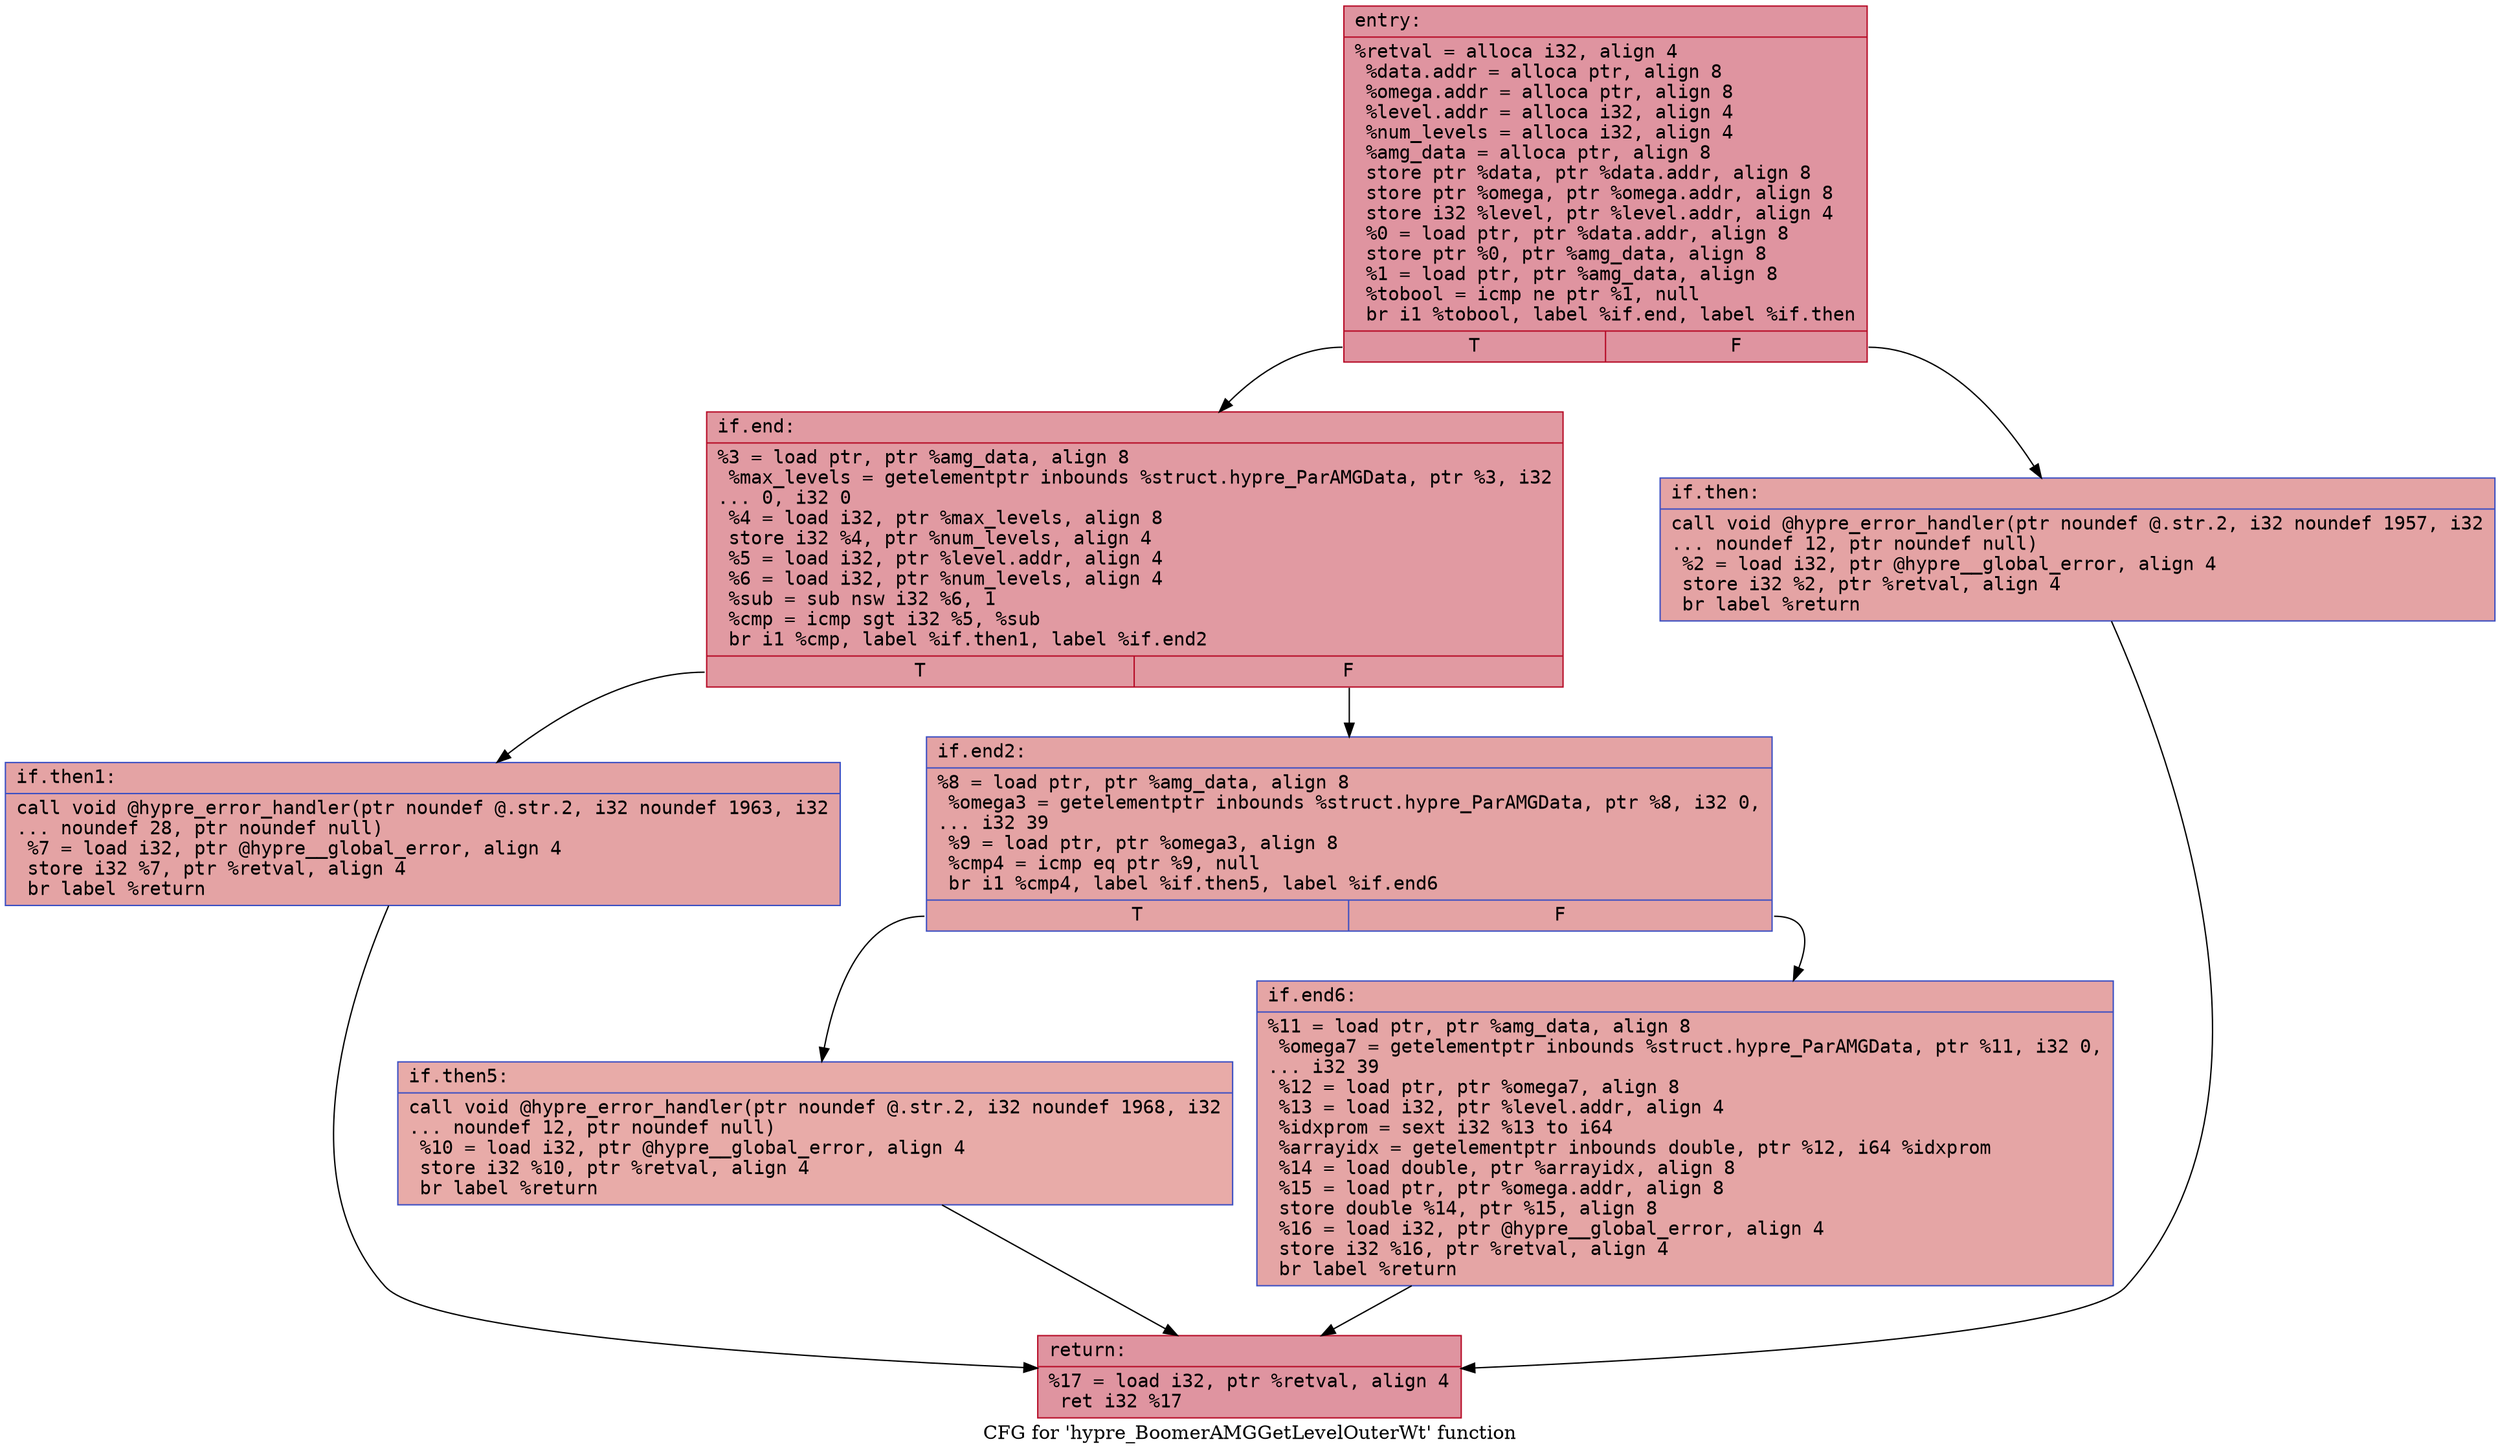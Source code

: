 digraph "CFG for 'hypre_BoomerAMGGetLevelOuterWt' function" {
	label="CFG for 'hypre_BoomerAMGGetLevelOuterWt' function";

	Node0x55fa80a9b320 [shape=record,color="#b70d28ff", style=filled, fillcolor="#b70d2870" fontname="Courier",label="{entry:\l|  %retval = alloca i32, align 4\l  %data.addr = alloca ptr, align 8\l  %omega.addr = alloca ptr, align 8\l  %level.addr = alloca i32, align 4\l  %num_levels = alloca i32, align 4\l  %amg_data = alloca ptr, align 8\l  store ptr %data, ptr %data.addr, align 8\l  store ptr %omega, ptr %omega.addr, align 8\l  store i32 %level, ptr %level.addr, align 4\l  %0 = load ptr, ptr %data.addr, align 8\l  store ptr %0, ptr %amg_data, align 8\l  %1 = load ptr, ptr %amg_data, align 8\l  %tobool = icmp ne ptr %1, null\l  br i1 %tobool, label %if.end, label %if.then\l|{<s0>T|<s1>F}}"];
	Node0x55fa80a9b320:s0 -> Node0x55fa80a9bb50[tooltip="entry -> if.end\nProbability 62.50%" ];
	Node0x55fa80a9b320:s1 -> Node0x55fa80a9bbc0[tooltip="entry -> if.then\nProbability 37.50%" ];
	Node0x55fa80a9bbc0 [shape=record,color="#3d50c3ff", style=filled, fillcolor="#c32e3170" fontname="Courier",label="{if.then:\l|  call void @hypre_error_handler(ptr noundef @.str.2, i32 noundef 1957, i32\l... noundef 12, ptr noundef null)\l  %2 = load i32, ptr @hypre__global_error, align 4\l  store i32 %2, ptr %retval, align 4\l  br label %return\l}"];
	Node0x55fa80a9bbc0 -> Node0x55fa80a9c0e0[tooltip="if.then -> return\nProbability 100.00%" ];
	Node0x55fa80a9bb50 [shape=record,color="#b70d28ff", style=filled, fillcolor="#bb1b2c70" fontname="Courier",label="{if.end:\l|  %3 = load ptr, ptr %amg_data, align 8\l  %max_levels = getelementptr inbounds %struct.hypre_ParAMGData, ptr %3, i32\l... 0, i32 0\l  %4 = load i32, ptr %max_levels, align 8\l  store i32 %4, ptr %num_levels, align 4\l  %5 = load i32, ptr %level.addr, align 4\l  %6 = load i32, ptr %num_levels, align 4\l  %sub = sub nsw i32 %6, 1\l  %cmp = icmp sgt i32 %5, %sub\l  br i1 %cmp, label %if.then1, label %if.end2\l|{<s0>T|<s1>F}}"];
	Node0x55fa80a9bb50:s0 -> Node0x55fa80a9c640[tooltip="if.end -> if.then1\nProbability 50.00%" ];
	Node0x55fa80a9bb50:s1 -> Node0x55fa80a9c690[tooltip="if.end -> if.end2\nProbability 50.00%" ];
	Node0x55fa80a9c640 [shape=record,color="#3d50c3ff", style=filled, fillcolor="#c32e3170" fontname="Courier",label="{if.then1:\l|  call void @hypre_error_handler(ptr noundef @.str.2, i32 noundef 1963, i32\l... noundef 28, ptr noundef null)\l  %7 = load i32, ptr @hypre__global_error, align 4\l  store i32 %7, ptr %retval, align 4\l  br label %return\l}"];
	Node0x55fa80a9c640 -> Node0x55fa80a9c0e0[tooltip="if.then1 -> return\nProbability 100.00%" ];
	Node0x55fa80a9c690 [shape=record,color="#3d50c3ff", style=filled, fillcolor="#c32e3170" fontname="Courier",label="{if.end2:\l|  %8 = load ptr, ptr %amg_data, align 8\l  %omega3 = getelementptr inbounds %struct.hypre_ParAMGData, ptr %8, i32 0,\l... i32 39\l  %9 = load ptr, ptr %omega3, align 8\l  %cmp4 = icmp eq ptr %9, null\l  br i1 %cmp4, label %if.then5, label %if.end6\l|{<s0>T|<s1>F}}"];
	Node0x55fa80a9c690:s0 -> Node0x55fa80a9cdb0[tooltip="if.end2 -> if.then5\nProbability 37.50%" ];
	Node0x55fa80a9c690:s1 -> Node0x55fa80a9ce00[tooltip="if.end2 -> if.end6\nProbability 62.50%" ];
	Node0x55fa80a9cdb0 [shape=record,color="#3d50c3ff", style=filled, fillcolor="#cc403a70" fontname="Courier",label="{if.then5:\l|  call void @hypre_error_handler(ptr noundef @.str.2, i32 noundef 1968, i32\l... noundef 12, ptr noundef null)\l  %10 = load i32, ptr @hypre__global_error, align 4\l  store i32 %10, ptr %retval, align 4\l  br label %return\l}"];
	Node0x55fa80a9cdb0 -> Node0x55fa80a9c0e0[tooltip="if.then5 -> return\nProbability 100.00%" ];
	Node0x55fa80a9ce00 [shape=record,color="#3d50c3ff", style=filled, fillcolor="#c5333470" fontname="Courier",label="{if.end6:\l|  %11 = load ptr, ptr %amg_data, align 8\l  %omega7 = getelementptr inbounds %struct.hypre_ParAMGData, ptr %11, i32 0,\l... i32 39\l  %12 = load ptr, ptr %omega7, align 8\l  %13 = load i32, ptr %level.addr, align 4\l  %idxprom = sext i32 %13 to i64\l  %arrayidx = getelementptr inbounds double, ptr %12, i64 %idxprom\l  %14 = load double, ptr %arrayidx, align 8\l  %15 = load ptr, ptr %omega.addr, align 8\l  store double %14, ptr %15, align 8\l  %16 = load i32, ptr @hypre__global_error, align 4\l  store i32 %16, ptr %retval, align 4\l  br label %return\l}"];
	Node0x55fa80a9ce00 -> Node0x55fa80a9c0e0[tooltip="if.end6 -> return\nProbability 100.00%" ];
	Node0x55fa80a9c0e0 [shape=record,color="#b70d28ff", style=filled, fillcolor="#b70d2870" fontname="Courier",label="{return:\l|  %17 = load i32, ptr %retval, align 4\l  ret i32 %17\l}"];
}
